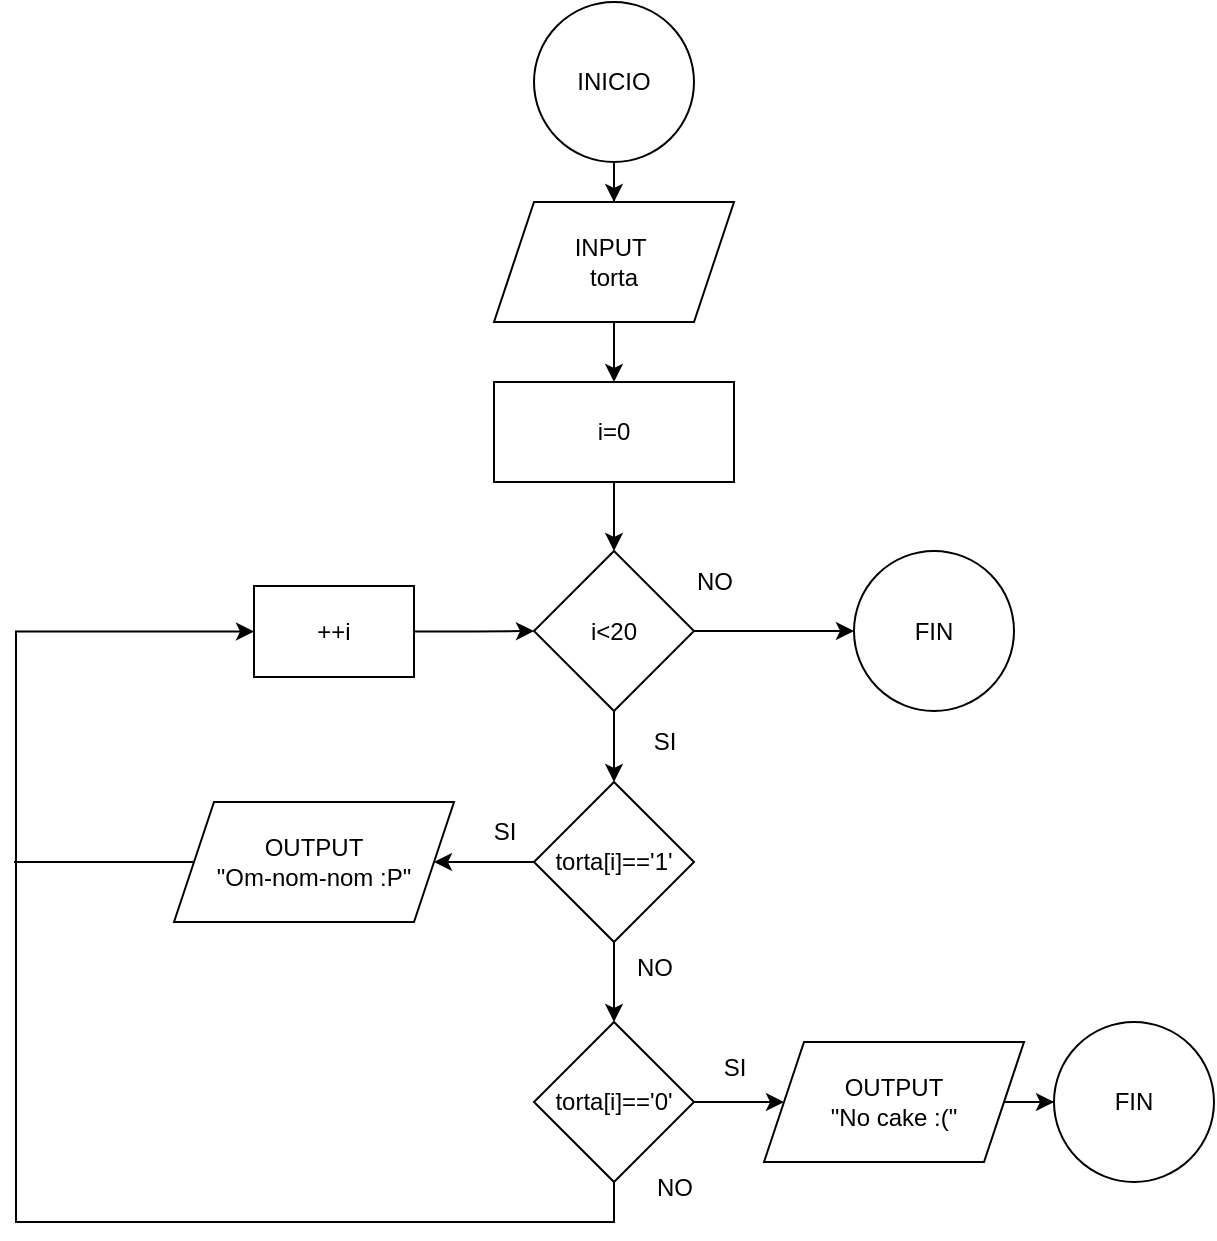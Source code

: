 <mxfile version="24.3.1" type="google">
  <diagram name="Página-1" id="VXKE8fmFQ0eDi8MfUJEK">
    <mxGraphModel grid="1" page="1" gridSize="10" guides="1" tooltips="1" connect="1" arrows="1" fold="1" pageScale="1" pageWidth="827" pageHeight="1169" math="0" shadow="0">
      <root>
        <mxCell id="0" />
        <mxCell id="1" parent="0" />
        <mxCell id="w_usHWmEt45apflHoLVa-3" value="" style="edgeStyle=orthogonalEdgeStyle;rounded=0;orthogonalLoop=1;jettySize=auto;html=1;" edge="1" parent="1" source="w_usHWmEt45apflHoLVa-1" target="w_usHWmEt45apflHoLVa-2">
          <mxGeometry relative="1" as="geometry" />
        </mxCell>
        <mxCell id="w_usHWmEt45apflHoLVa-1" value="INICIO" style="ellipse;whiteSpace=wrap;html=1;" vertex="1" parent="1">
          <mxGeometry x="340" y="270" width="80" height="80" as="geometry" />
        </mxCell>
        <mxCell id="w_usHWmEt45apflHoLVa-5" value="" style="edgeStyle=orthogonalEdgeStyle;rounded=0;orthogonalLoop=1;jettySize=auto;html=1;" edge="1" parent="1" source="w_usHWmEt45apflHoLVa-2" target="w_usHWmEt45apflHoLVa-4">
          <mxGeometry relative="1" as="geometry" />
        </mxCell>
        <mxCell id="w_usHWmEt45apflHoLVa-2" value="INPUT&amp;nbsp;&lt;div&gt;torta&lt;/div&gt;" style="shape=parallelogram;perimeter=parallelogramPerimeter;whiteSpace=wrap;html=1;fixedSize=1;" vertex="1" parent="1">
          <mxGeometry x="320" y="370" width="120" height="60" as="geometry" />
        </mxCell>
        <mxCell id="w_usHWmEt45apflHoLVa-7" value="" style="edgeStyle=orthogonalEdgeStyle;rounded=0;orthogonalLoop=1;jettySize=auto;html=1;" edge="1" parent="1" source="w_usHWmEt45apflHoLVa-4" target="w_usHWmEt45apflHoLVa-6">
          <mxGeometry relative="1" as="geometry" />
        </mxCell>
        <mxCell id="w_usHWmEt45apflHoLVa-4" value="i=0" style="whiteSpace=wrap;html=1;" vertex="1" parent="1">
          <mxGeometry x="320" y="460" width="120" height="50" as="geometry" />
        </mxCell>
        <mxCell id="w_usHWmEt45apflHoLVa-10" value="" style="edgeStyle=orthogonalEdgeStyle;rounded=0;orthogonalLoop=1;jettySize=auto;html=1;" edge="1" parent="1" source="w_usHWmEt45apflHoLVa-6" target="w_usHWmEt45apflHoLVa-9">
          <mxGeometry relative="1" as="geometry" />
        </mxCell>
        <mxCell id="w_usHWmEt45apflHoLVa-13" value="" style="edgeStyle=orthogonalEdgeStyle;rounded=0;orthogonalLoop=1;jettySize=auto;html=1;" edge="1" parent="1" source="w_usHWmEt45apflHoLVa-6" target="w_usHWmEt45apflHoLVa-12">
          <mxGeometry relative="1" as="geometry" />
        </mxCell>
        <mxCell id="w_usHWmEt45apflHoLVa-6" value="i&amp;lt;20" style="rhombus;whiteSpace=wrap;html=1;" vertex="1" parent="1">
          <mxGeometry x="340" y="544.5" width="80" height="80" as="geometry" />
        </mxCell>
        <mxCell id="w_usHWmEt45apflHoLVa-8" value="NO" style="text;html=1;align=center;verticalAlign=middle;resizable=0;points=[];autosize=1;strokeColor=none;fillColor=none;" vertex="1" parent="1">
          <mxGeometry x="410" y="544.5" width="40" height="30" as="geometry" />
        </mxCell>
        <mxCell id="w_usHWmEt45apflHoLVa-9" value="FIN" style="ellipse;whiteSpace=wrap;html=1;" vertex="1" parent="1">
          <mxGeometry x="500" y="544.5" width="80" height="80" as="geometry" />
        </mxCell>
        <mxCell id="w_usHWmEt45apflHoLVa-11" value="SI" style="text;html=1;align=center;verticalAlign=middle;resizable=0;points=[];autosize=1;strokeColor=none;fillColor=none;" vertex="1" parent="1">
          <mxGeometry x="390" y="624.5" width="30" height="30" as="geometry" />
        </mxCell>
        <mxCell id="w_usHWmEt45apflHoLVa-16" value="" style="edgeStyle=orthogonalEdgeStyle;rounded=0;orthogonalLoop=1;jettySize=auto;html=1;" edge="1" parent="1" source="w_usHWmEt45apflHoLVa-12" target="w_usHWmEt45apflHoLVa-15">
          <mxGeometry relative="1" as="geometry" />
        </mxCell>
        <mxCell id="w_usHWmEt45apflHoLVa-18" value="" style="edgeStyle=orthogonalEdgeStyle;rounded=0;orthogonalLoop=1;jettySize=auto;html=1;" edge="1" parent="1" source="w_usHWmEt45apflHoLVa-12" target="w_usHWmEt45apflHoLVa-17">
          <mxGeometry relative="1" as="geometry" />
        </mxCell>
        <mxCell id="w_usHWmEt45apflHoLVa-12" value="torta[i]==&#39;1&#39;" style="rhombus;whiteSpace=wrap;html=1;" vertex="1" parent="1">
          <mxGeometry x="340" y="660" width="80" height="80" as="geometry" />
        </mxCell>
        <mxCell id="w_usHWmEt45apflHoLVa-14" value="SI" style="text;html=1;align=center;verticalAlign=middle;resizable=0;points=[];autosize=1;strokeColor=none;fillColor=none;" vertex="1" parent="1">
          <mxGeometry x="310" y="670" width="30" height="30" as="geometry" />
        </mxCell>
        <mxCell id="w_usHWmEt45apflHoLVa-15" value="OUTPUT&lt;div&gt;&quot;Om-nom-nom :P&quot;&lt;br&gt;&lt;/div&gt;" style="shape=parallelogram;perimeter=parallelogramPerimeter;whiteSpace=wrap;html=1;fixedSize=1;" vertex="1" parent="1">
          <mxGeometry x="160" y="670" width="140" height="60" as="geometry" />
        </mxCell>
        <mxCell id="w_usHWmEt45apflHoLVa-21" value="" style="edgeStyle=orthogonalEdgeStyle;rounded=0;orthogonalLoop=1;jettySize=auto;html=1;" edge="1" parent="1" source="w_usHWmEt45apflHoLVa-17" target="w_usHWmEt45apflHoLVa-20">
          <mxGeometry relative="1" as="geometry" />
        </mxCell>
        <mxCell id="w_usHWmEt45apflHoLVa-29" style="edgeStyle=orthogonalEdgeStyle;rounded=0;orthogonalLoop=1;jettySize=auto;html=1;entryX=0;entryY=0.5;entryDx=0;entryDy=0;" edge="1" parent="1" source="w_usHWmEt45apflHoLVa-17" target="w_usHWmEt45apflHoLVa-28">
          <mxGeometry relative="1" as="geometry">
            <mxPoint x="80" y="580" as="targetPoint" />
            <Array as="points">
              <mxPoint x="380" y="880" />
              <mxPoint x="81" y="880" />
              <mxPoint x="81" y="585" />
            </Array>
          </mxGeometry>
        </mxCell>
        <mxCell id="w_usHWmEt45apflHoLVa-17" value="torta[i]==&#39;0&#39;" style="rhombus;whiteSpace=wrap;html=1;" vertex="1" parent="1">
          <mxGeometry x="340" y="780" width="80" height="80" as="geometry" />
        </mxCell>
        <mxCell id="w_usHWmEt45apflHoLVa-19" value="NO" style="text;html=1;align=center;verticalAlign=middle;resizable=0;points=[];autosize=1;strokeColor=none;fillColor=none;" vertex="1" parent="1">
          <mxGeometry x="380" y="738" width="40" height="30" as="geometry" />
        </mxCell>
        <mxCell id="w_usHWmEt45apflHoLVa-24" value="" style="edgeStyle=orthogonalEdgeStyle;rounded=0;orthogonalLoop=1;jettySize=auto;html=1;" edge="1" parent="1" source="w_usHWmEt45apflHoLVa-20" target="w_usHWmEt45apflHoLVa-23">
          <mxGeometry relative="1" as="geometry" />
        </mxCell>
        <mxCell id="w_usHWmEt45apflHoLVa-20" value="OUTPUT&lt;div&gt;&quot;No cake :(&quot;&lt;br&gt;&lt;/div&gt;" style="shape=parallelogram;perimeter=parallelogramPerimeter;whiteSpace=wrap;html=1;fixedSize=1;" vertex="1" parent="1">
          <mxGeometry x="455" y="790" width="130" height="60" as="geometry" />
        </mxCell>
        <mxCell id="w_usHWmEt45apflHoLVa-22" value="SI" style="text;html=1;align=center;verticalAlign=middle;resizable=0;points=[];autosize=1;strokeColor=none;fillColor=none;" vertex="1" parent="1">
          <mxGeometry x="425" y="788" width="30" height="30" as="geometry" />
        </mxCell>
        <mxCell id="w_usHWmEt45apflHoLVa-23" value="FIN" style="ellipse;whiteSpace=wrap;html=1;" vertex="1" parent="1">
          <mxGeometry x="600" y="780" width="80" height="80" as="geometry" />
        </mxCell>
        <mxCell id="w_usHWmEt45apflHoLVa-25" value="NO" style="text;html=1;align=center;verticalAlign=middle;resizable=0;points=[];autosize=1;strokeColor=none;fillColor=none;" vertex="1" parent="1">
          <mxGeometry x="390" y="848" width="40" height="30" as="geometry" />
        </mxCell>
        <mxCell id="w_usHWmEt45apflHoLVa-30" style="edgeStyle=orthogonalEdgeStyle;rounded=0;orthogonalLoop=1;jettySize=auto;html=1;entryX=0;entryY=0.5;entryDx=0;entryDy=0;" edge="1" parent="1" source="w_usHWmEt45apflHoLVa-28" target="w_usHWmEt45apflHoLVa-6">
          <mxGeometry relative="1" as="geometry" />
        </mxCell>
        <mxCell id="w_usHWmEt45apflHoLVa-28" value="++i" style="whiteSpace=wrap;html=1;" vertex="1" parent="1">
          <mxGeometry x="200" y="562" width="80" height="45.5" as="geometry" />
        </mxCell>
        <mxCell id="w_usHWmEt45apflHoLVa-34" value="" style="endArrow=none;html=1;rounded=0;entryX=0;entryY=0.5;entryDx=0;entryDy=0;" edge="1" parent="1" target="w_usHWmEt45apflHoLVa-15">
          <mxGeometry width="50" height="50" relative="1" as="geometry">
            <mxPoint x="80" y="700" as="sourcePoint" />
            <mxPoint x="240" y="730" as="targetPoint" />
          </mxGeometry>
        </mxCell>
      </root>
    </mxGraphModel>
  </diagram>
</mxfile>
